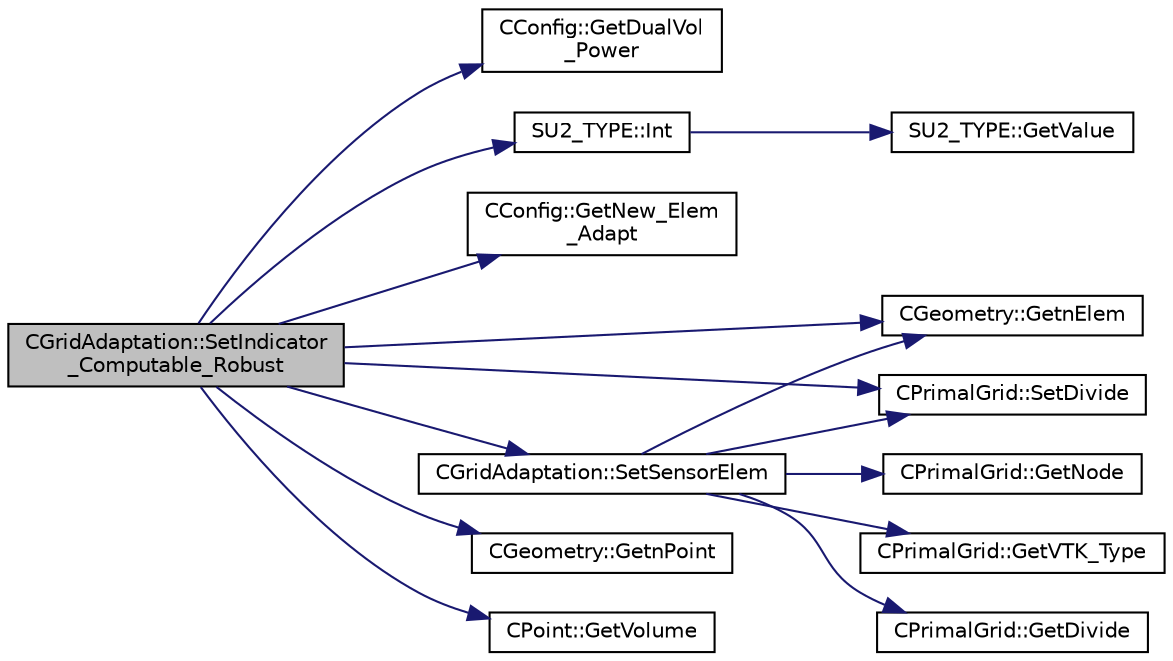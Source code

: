 digraph "CGridAdaptation::SetIndicator_Computable_Robust"
{
  edge [fontname="Helvetica",fontsize="10",labelfontname="Helvetica",labelfontsize="10"];
  node [fontname="Helvetica",fontsize="10",shape=record];
  rankdir="LR";
  Node208 [label="CGridAdaptation::SetIndicator\l_Computable_Robust",height=0.2,width=0.4,color="black", fillcolor="grey75", style="filled", fontcolor="black"];
  Node208 -> Node209 [color="midnightblue",fontsize="10",style="solid",fontname="Helvetica"];
  Node209 [label="CConfig::GetDualVol\l_Power",height=0.2,width=0.4,color="black", fillcolor="white", style="filled",URL="$class_c_config.html#a2797c1033dce3a5a205e31c503694456",tooltip="Get the power of the dual volume in the grid adaptation sensor. "];
  Node208 -> Node210 [color="midnightblue",fontsize="10",style="solid",fontname="Helvetica"];
  Node210 [label="SU2_TYPE::Int",height=0.2,width=0.4,color="black", fillcolor="white", style="filled",URL="$namespace_s_u2___t_y_p_e.html#a6b48817766d8a6486caa2807a52f6bae",tooltip="Casts the primitive value to int (uses GetValue, already implemented for each type). "];
  Node210 -> Node211 [color="midnightblue",fontsize="10",style="solid",fontname="Helvetica"];
  Node211 [label="SU2_TYPE::GetValue",height=0.2,width=0.4,color="black", fillcolor="white", style="filled",URL="$namespace_s_u2___t_y_p_e.html#a0ed43473f5a450ce028d088427bf10cb",tooltip="Get the (primitive) value of the datatype (needs to be implemented for each new type). "];
  Node208 -> Node212 [color="midnightblue",fontsize="10",style="solid",fontname="Helvetica"];
  Node212 [label="CConfig::GetNew_Elem\l_Adapt",height=0.2,width=0.4,color="black", fillcolor="white", style="filled",URL="$class_c_config.html#aefa3bcdd90a121f4542a4e88b32c51db",tooltip="Get the number of new elements added in the adaptation process. "];
  Node208 -> Node213 [color="midnightblue",fontsize="10",style="solid",fontname="Helvetica"];
  Node213 [label="CGeometry::GetnElem",height=0.2,width=0.4,color="black", fillcolor="white", style="filled",URL="$class_c_geometry.html#a4ae48ec038df1f5ee7c1daadabea5e99",tooltip="Get number of elements. "];
  Node208 -> Node214 [color="midnightblue",fontsize="10",style="solid",fontname="Helvetica"];
  Node214 [label="CPrimalGrid::SetDivide",height=0.2,width=0.4,color="black", fillcolor="white", style="filled",URL="$class_c_primal_grid.html#af6977fd1339b8f9cc82448c464a389e1",tooltip="Set that an element must be divided in the adaptation stage. "];
  Node208 -> Node215 [color="midnightblue",fontsize="10",style="solid",fontname="Helvetica"];
  Node215 [label="CGeometry::GetnPoint",height=0.2,width=0.4,color="black", fillcolor="white", style="filled",URL="$class_c_geometry.html#aa68b666b38f4d2c7021736ae86940f44",tooltip="Get number of points. "];
  Node208 -> Node216 [color="midnightblue",fontsize="10",style="solid",fontname="Helvetica"];
  Node216 [label="CPoint::GetVolume",height=0.2,width=0.4,color="black", fillcolor="white", style="filled",URL="$class_c_point.html#a3c526a15e767c7de9cf163800aa581e5",tooltip="Get area or volume of the control volume. "];
  Node208 -> Node217 [color="midnightblue",fontsize="10",style="solid",fontname="Helvetica"];
  Node217 [label="CGridAdaptation::SetSensorElem",height=0.2,width=0.4,color="black", fillcolor="white", style="filled",URL="$class_c_grid_adaptation.html#abe648dc71ea25acf41b46a87af9a2eff",tooltip="Read the flow solution from the restart file. "];
  Node217 -> Node213 [color="midnightblue",fontsize="10",style="solid",fontname="Helvetica"];
  Node217 -> Node218 [color="midnightblue",fontsize="10",style="solid",fontname="Helvetica"];
  Node218 [label="CPrimalGrid::GetNode",height=0.2,width=0.4,color="black", fillcolor="white", style="filled",URL="$class_c_primal_grid.html#a4fc7b6b6ac5025325c7e68fb56fbeef8",tooltip="A pure virtual member. "];
  Node217 -> Node219 [color="midnightblue",fontsize="10",style="solid",fontname="Helvetica"];
  Node219 [label="CPrimalGrid::GetVTK_Type",height=0.2,width=0.4,color="black", fillcolor="white", style="filled",URL="$class_c_primal_grid.html#adb676897e7cf4a83ceb83065e7c6a04f",tooltip="A pure virtual member. "];
  Node217 -> Node220 [color="midnightblue",fontsize="10",style="solid",fontname="Helvetica"];
  Node220 [label="CPrimalGrid::GetDivide",height=0.2,width=0.4,color="black", fillcolor="white", style="filled",URL="$class_c_primal_grid.html#a8f953145c5ddd2fdff64146fe9bb85d9",tooltip="Get if an element must be divided in the adaptation stage. "];
  Node217 -> Node214 [color="midnightblue",fontsize="10",style="solid",fontname="Helvetica"];
}
